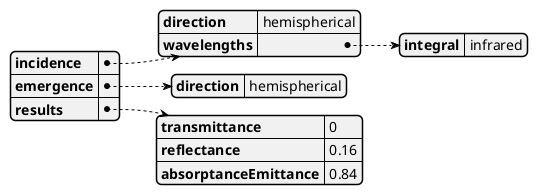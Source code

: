 @startjson infraredDataPoint
{
  "incidence": {
    "direction": "hemispherical",
    "wavelengths": {
      "integral": "infrared"
    }
  }
  ,
  "emergence": {
    "direction": "hemispherical"
  }
  ,
  "results": {
    "transmittance": 0,
    "reflectance": 0.16,
    "absorptanceEmittance": 0.84
  }
}
@endjson
